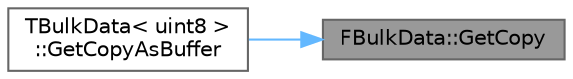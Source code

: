 digraph "FBulkData::GetCopy"
{
 // INTERACTIVE_SVG=YES
 // LATEX_PDF_SIZE
  bgcolor="transparent";
  edge [fontname=Helvetica,fontsize=10,labelfontname=Helvetica,labelfontsize=10];
  node [fontname=Helvetica,fontsize=10,shape=box,height=0.2,width=0.4];
  rankdir="RL";
  Node1 [id="Node000001",label="FBulkData::GetCopy",height=0.2,width=0.4,color="gray40", fillcolor="grey60", style="filled", fontcolor="black",tooltip="Retrieves a copy of the bulk data."];
  Node1 -> Node2 [id="edge1_Node000001_Node000002",dir="back",color="steelblue1",style="solid",tooltip=" "];
  Node2 [id="Node000002",label="TBulkData\< uint8 \>\l::GetCopyAsBuffer",height=0.2,width=0.4,color="grey40", fillcolor="white", style="filled",URL="$df/da2/classTBulkData.html#a2ecd5c6e23f775947b4c9c1c25f80ed9",tooltip=" "];
}
